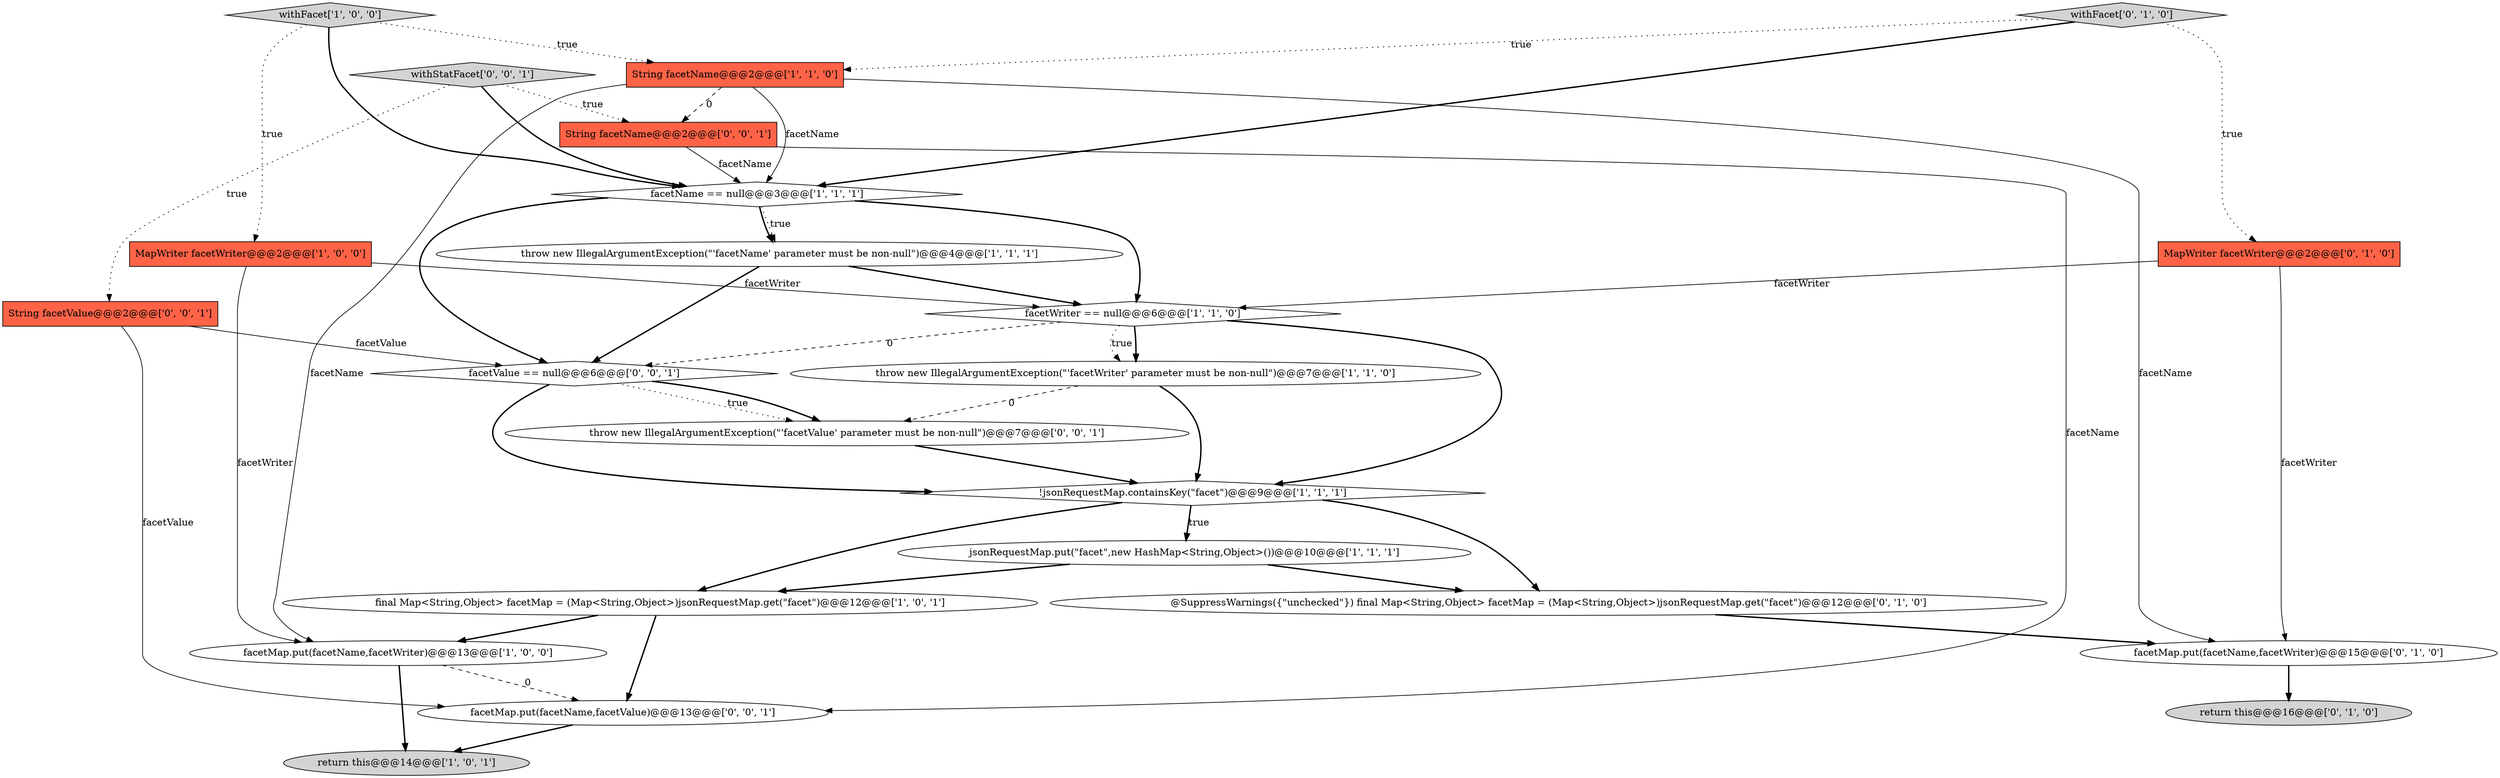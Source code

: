 digraph {
22 [style = filled, label = "String facetName@@@2@@@['0', '0', '1']", fillcolor = tomato, shape = box image = "AAA0AAABBB3BBB"];
11 [style = filled, label = "return this@@@14@@@['1', '0', '1']", fillcolor = lightgray, shape = ellipse image = "AAA0AAABBB1BBB"];
12 [style = filled, label = "MapWriter facetWriter@@@2@@@['0', '1', '0']", fillcolor = tomato, shape = box image = "AAA0AAABBB2BBB"];
1 [style = filled, label = "MapWriter facetWriter@@@2@@@['1', '0', '0']", fillcolor = tomato, shape = box image = "AAA0AAABBB1BBB"];
16 [style = filled, label = "withFacet['0', '1', '0']", fillcolor = lightgray, shape = diamond image = "AAA0AAABBB2BBB"];
13 [style = filled, label = "@SuppressWarnings({\"unchecked\"}) final Map<String,Object> facetMap = (Map<String,Object>)jsonRequestMap.get(\"facet\")@@@12@@@['0', '1', '0']", fillcolor = white, shape = ellipse image = "AAA0AAABBB2BBB"];
4 [style = filled, label = "jsonRequestMap.put(\"facet\",new HashMap<String,Object>())@@@10@@@['1', '1', '1']", fillcolor = white, shape = ellipse image = "AAA0AAABBB1BBB"];
0 [style = filled, label = "withFacet['1', '0', '0']", fillcolor = lightgray, shape = diamond image = "AAA0AAABBB1BBB"];
19 [style = filled, label = "throw new IllegalArgumentException(\"'facetValue' parameter must be non-null\")@@@7@@@['0', '0', '1']", fillcolor = white, shape = ellipse image = "AAA0AAABBB3BBB"];
20 [style = filled, label = "facetMap.put(facetName,facetValue)@@@13@@@['0', '0', '1']", fillcolor = white, shape = ellipse image = "AAA0AAABBB3BBB"];
18 [style = filled, label = "facetValue == null@@@6@@@['0', '0', '1']", fillcolor = white, shape = diamond image = "AAA0AAABBB3BBB"];
2 [style = filled, label = "facetName == null@@@3@@@['1', '1', '1']", fillcolor = white, shape = diamond image = "AAA0AAABBB1BBB"];
10 [style = filled, label = "!jsonRequestMap.containsKey(\"facet\")@@@9@@@['1', '1', '1']", fillcolor = white, shape = diamond image = "AAA0AAABBB1BBB"];
8 [style = filled, label = "throw new IllegalArgumentException(\"'facetName' parameter must be non-null\")@@@4@@@['1', '1', '1']", fillcolor = white, shape = ellipse image = "AAA0AAABBB1BBB"];
14 [style = filled, label = "return this@@@16@@@['0', '1', '0']", fillcolor = lightgray, shape = ellipse image = "AAA0AAABBB2BBB"];
6 [style = filled, label = "facetWriter == null@@@6@@@['1', '1', '0']", fillcolor = white, shape = diamond image = "AAA0AAABBB1BBB"];
21 [style = filled, label = "withStatFacet['0', '0', '1']", fillcolor = lightgray, shape = diamond image = "AAA0AAABBB3BBB"];
3 [style = filled, label = "throw new IllegalArgumentException(\"'facetWriter' parameter must be non-null\")@@@7@@@['1', '1', '0']", fillcolor = white, shape = ellipse image = "AAA0AAABBB1BBB"];
5 [style = filled, label = "String facetName@@@2@@@['1', '1', '0']", fillcolor = tomato, shape = box image = "AAA0AAABBB1BBB"];
9 [style = filled, label = "facetMap.put(facetName,facetWriter)@@@13@@@['1', '0', '0']", fillcolor = white, shape = ellipse image = "AAA0AAABBB1BBB"];
17 [style = filled, label = "String facetValue@@@2@@@['0', '0', '1']", fillcolor = tomato, shape = box image = "AAA0AAABBB3BBB"];
15 [style = filled, label = "facetMap.put(facetName,facetWriter)@@@15@@@['0', '1', '0']", fillcolor = white, shape = ellipse image = "AAA0AAABBB2BBB"];
7 [style = filled, label = "final Map<String,Object> facetMap = (Map<String,Object>)jsonRequestMap.get(\"facet\")@@@12@@@['1', '0', '1']", fillcolor = white, shape = ellipse image = "AAA0AAABBB1BBB"];
9->20 [style = dashed, label="0"];
6->3 [style = bold, label=""];
12->15 [style = solid, label="facetWriter"];
0->5 [style = dotted, label="true"];
16->12 [style = dotted, label="true"];
9->11 [style = bold, label=""];
15->14 [style = bold, label=""];
22->2 [style = solid, label="facetName"];
2->6 [style = bold, label=""];
8->18 [style = bold, label=""];
17->20 [style = solid, label="facetValue"];
0->2 [style = bold, label=""];
4->13 [style = bold, label=""];
18->19 [style = dotted, label="true"];
18->19 [style = bold, label=""];
2->18 [style = bold, label=""];
21->22 [style = dotted, label="true"];
19->10 [style = bold, label=""];
5->9 [style = solid, label="facetName"];
21->17 [style = dotted, label="true"];
8->6 [style = bold, label=""];
7->20 [style = bold, label=""];
20->11 [style = bold, label=""];
5->2 [style = solid, label="facetName"];
16->2 [style = bold, label=""];
10->7 [style = bold, label=""];
4->7 [style = bold, label=""];
1->6 [style = solid, label="facetWriter"];
21->2 [style = bold, label=""];
6->18 [style = dashed, label="0"];
3->19 [style = dashed, label="0"];
7->9 [style = bold, label=""];
12->6 [style = solid, label="facetWriter"];
3->10 [style = bold, label=""];
22->20 [style = solid, label="facetName"];
18->10 [style = bold, label=""];
10->13 [style = bold, label=""];
6->10 [style = bold, label=""];
1->9 [style = solid, label="facetWriter"];
16->5 [style = dotted, label="true"];
10->4 [style = bold, label=""];
13->15 [style = bold, label=""];
10->4 [style = dotted, label="true"];
6->3 [style = dotted, label="true"];
5->15 [style = solid, label="facetName"];
2->8 [style = dotted, label="true"];
2->8 [style = bold, label=""];
0->1 [style = dotted, label="true"];
17->18 [style = solid, label="facetValue"];
5->22 [style = dashed, label="0"];
}
